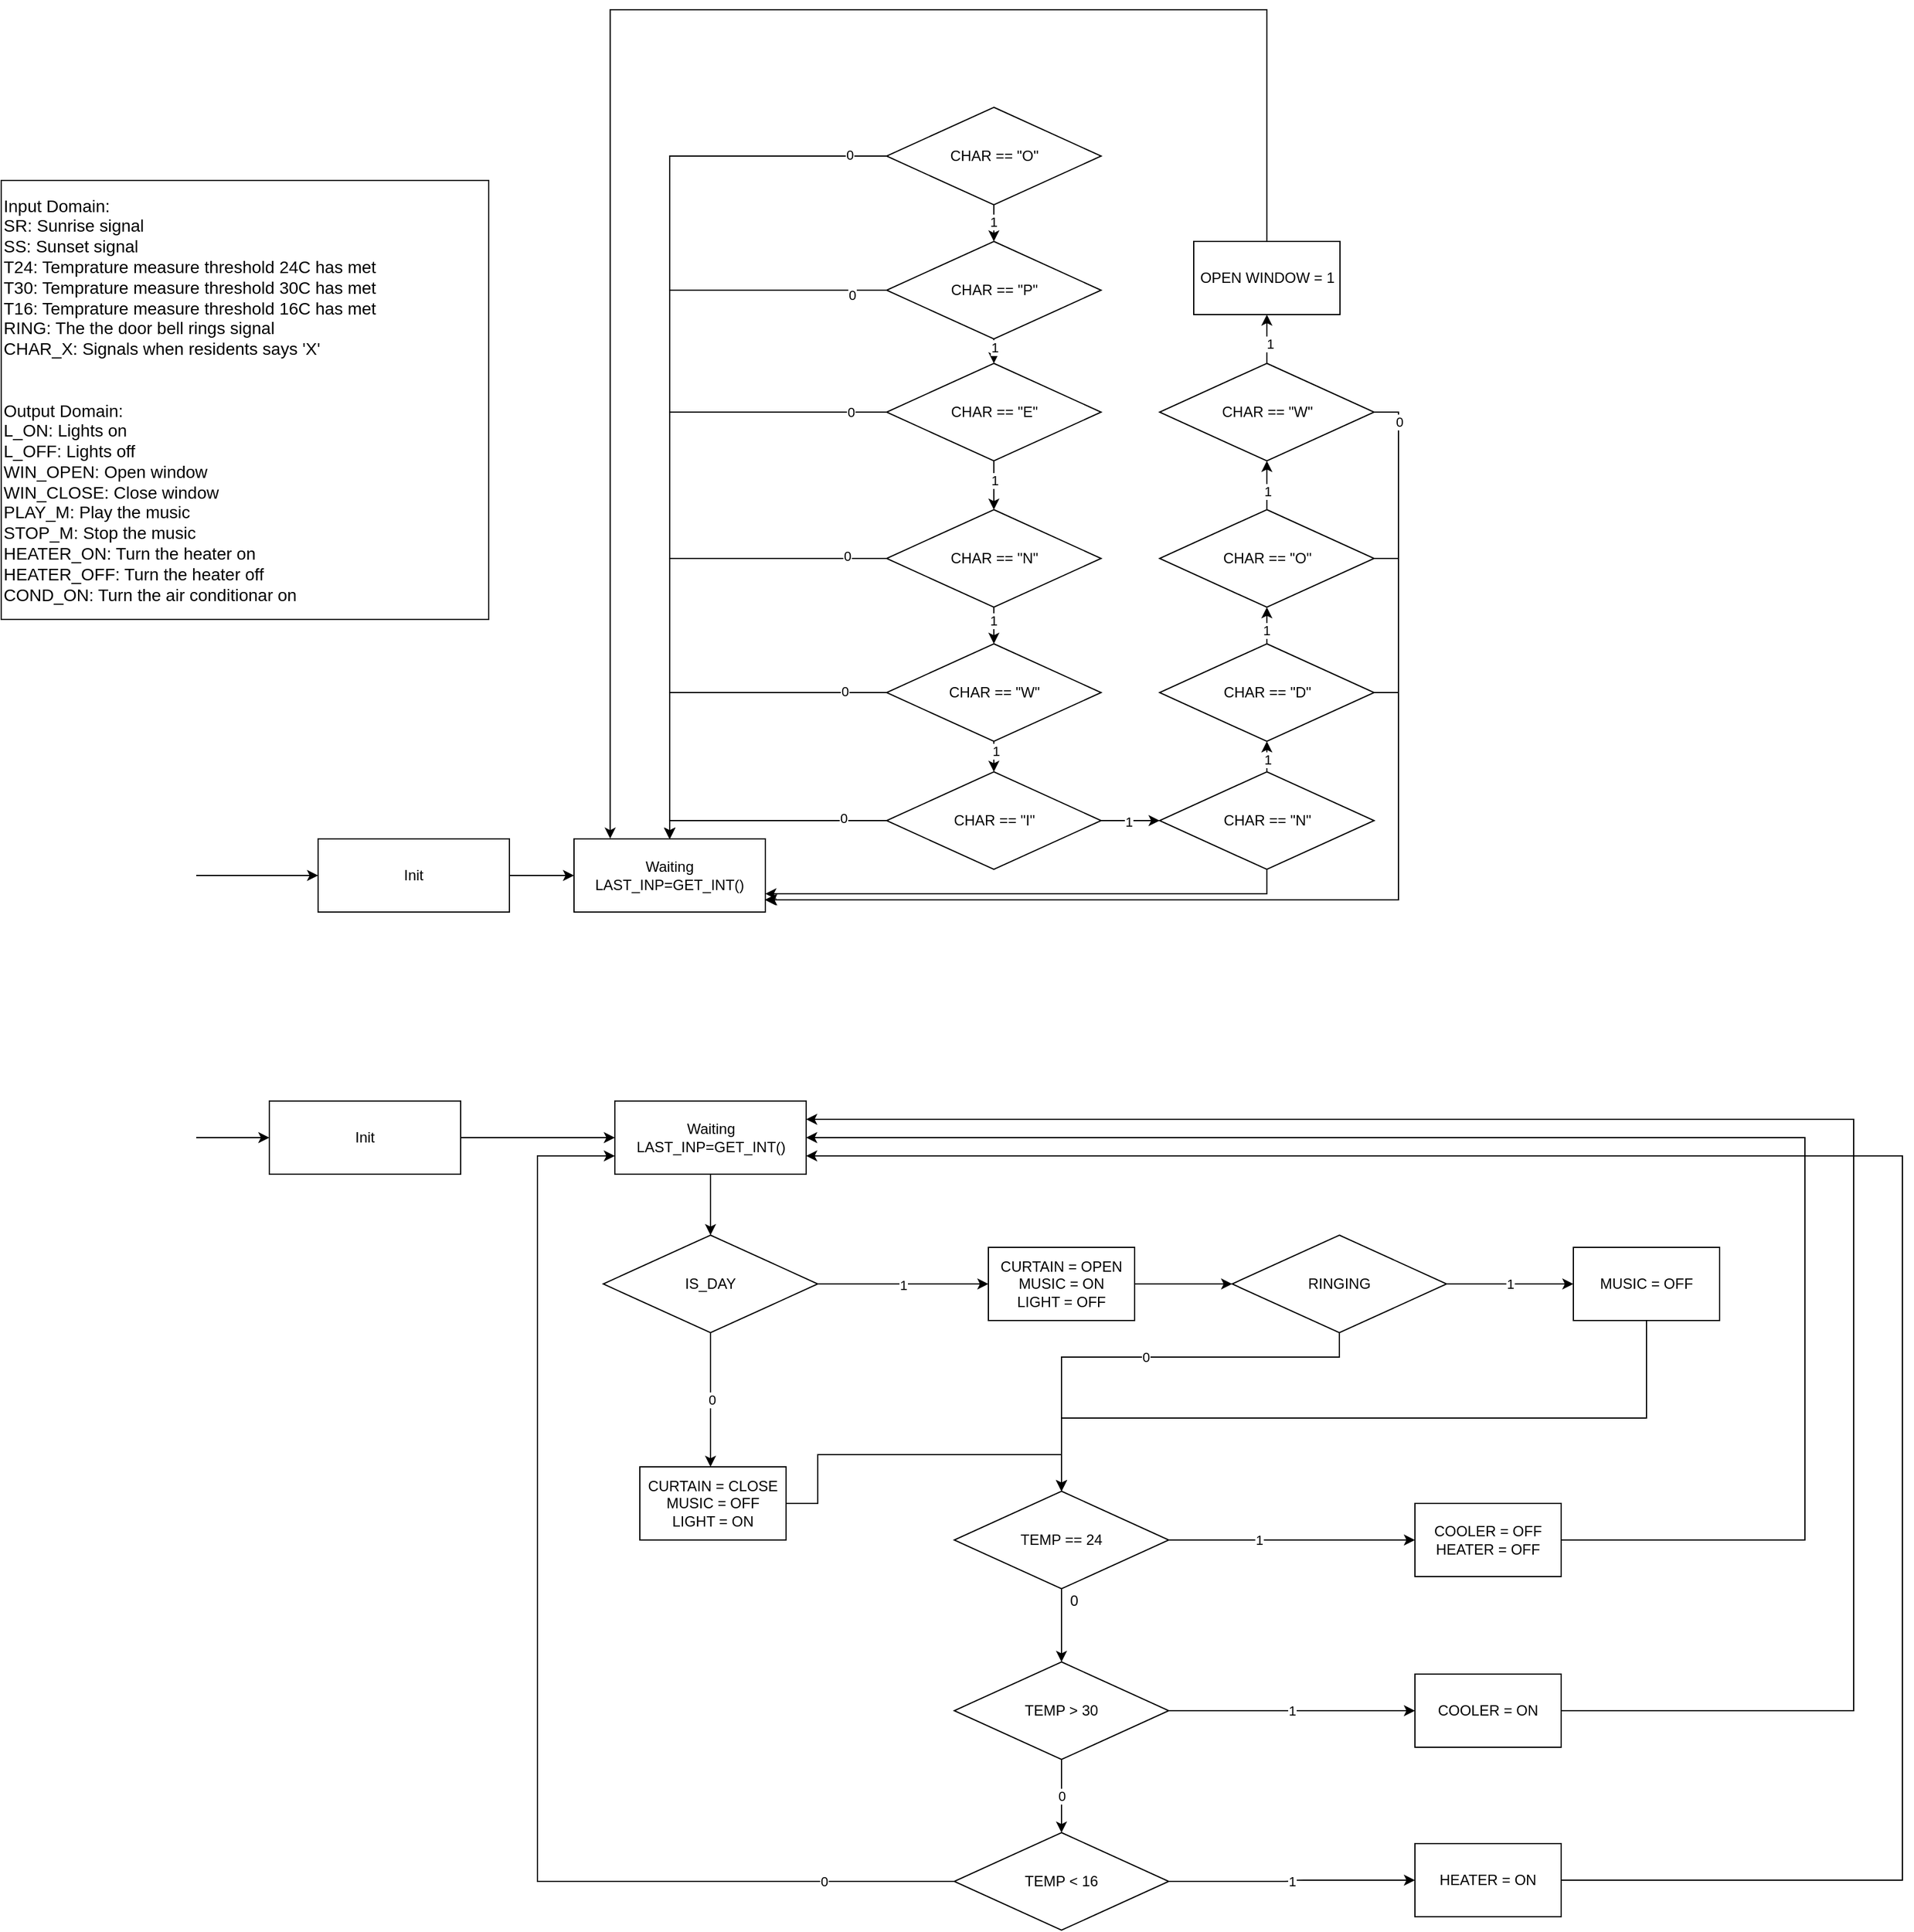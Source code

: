 <mxfile version="14.2.9" type="device" pages="2"><diagram id="ABRYJBeoBGScIlhZdkrn" name="SmartHouse-ASM"><mxGraphModel dx="2377" dy="880" grid="0" gridSize="10" guides="1" tooltips="1" connect="1" arrows="1" fold="1" page="0" pageScale="1" pageWidth="827" pageHeight="1169" math="0" shadow="0"><root><mxCell id="J7CO4g5o0QNClHIUS4iJ-0"/><mxCell id="J7CO4g5o0QNClHIUS4iJ-1" parent="J7CO4g5o0QNClHIUS4iJ-0"/><mxCell id="E_jvBc40PBwD1C-AeeyS-0" value="&lt;font style=&quot;font-size: 14px&quot;&gt;Input Domain:&lt;br&gt;SR: Sunrise signal&lt;br&gt;SS: Sunset signal&lt;br&gt;T24: Temprature measure threshold 24C has met&lt;br&gt;T30: Temprature measure threshold 30C has met&lt;br&gt;T16: Temprature measure threshold 16C has met&lt;br&gt;RING: The the door bell rings signal&lt;br&gt;CHAR_X: Signals when residents says 'X'&lt;br&gt;&lt;br&gt;&lt;br&gt;Output Domain:&lt;br&gt;L_ON: Lights on&lt;br&gt;L_OFF: Lights off&lt;br&gt;WIN_OPEN: Open window&lt;br&gt;WIN_CLOSE: Close window&lt;br&gt;PLAY_M: Play the music&lt;br&gt;STOP_M: Stop the music&lt;br&gt;HEATER_ON: Turn the heater on&lt;br&gt;HEATER_OFF: Turn the heater off&lt;br&gt;COND_ON: Turn the air conditionar on&lt;/font&gt;" style="rounded=0;whiteSpace=wrap;html=1;strokeWidth=1;align=left;" vertex="1" parent="J7CO4g5o0QNClHIUS4iJ-1"><mxGeometry x="-360" y="740" width="400" height="360" as="geometry"/></mxCell><mxCell id="E_jvBc40PBwD1C-AeeyS-1" value="Waiting&lt;br&gt;LAST_INP=GET_INT()" style="rounded=0;whiteSpace=wrap;html=1;strokeWidth=1;" vertex="1" parent="J7CO4g5o0QNClHIUS4iJ-1"><mxGeometry x="110" y="1280" width="157" height="60" as="geometry"/></mxCell><mxCell id="E_jvBc40PBwD1C-AeeyS-2" style="edgeStyle=orthogonalEdgeStyle;rounded=0;orthogonalLoop=1;jettySize=auto;html=1;entryX=0.5;entryY=0;entryDx=0;entryDy=0;" edge="1" parent="J7CO4g5o0QNClHIUS4iJ-1" source="E_jvBc40PBwD1C-AeeyS-6" target="E_jvBc40PBwD1C-AeeyS-11"><mxGeometry relative="1" as="geometry"/></mxCell><mxCell id="E_jvBc40PBwD1C-AeeyS-3" value="1" style="edgeLabel;html=1;align=center;verticalAlign=middle;resizable=0;points=[];" vertex="1" connectable="0" parent="E_jvBc40PBwD1C-AeeyS-2"><mxGeometry x="0.336" y="-1" relative="1" as="geometry"><mxPoint as="offset"/></mxGeometry></mxCell><mxCell id="E_jvBc40PBwD1C-AeeyS-4" style="edgeStyle=orthogonalEdgeStyle;rounded=0;orthogonalLoop=1;jettySize=auto;html=1;" edge="1" parent="J7CO4g5o0QNClHIUS4iJ-1" source="E_jvBc40PBwD1C-AeeyS-6" target="E_jvBc40PBwD1C-AeeyS-1"><mxGeometry relative="1" as="geometry"/></mxCell><mxCell id="E_jvBc40PBwD1C-AeeyS-5" value="0" style="edgeLabel;html=1;align=center;verticalAlign=middle;resizable=0;points=[];" vertex="1" connectable="0" parent="E_jvBc40PBwD1C-AeeyS-4"><mxGeometry x="-0.917" y="-1" relative="1" as="geometry"><mxPoint as="offset"/></mxGeometry></mxCell><mxCell id="E_jvBc40PBwD1C-AeeyS-6" value="CHAR == &quot;O&quot;" style="rhombus;whiteSpace=wrap;html=1;strokeWidth=1;" vertex="1" parent="J7CO4g5o0QNClHIUS4iJ-1"><mxGeometry x="366.5" y="680" width="176" height="80" as="geometry"/></mxCell><mxCell id="E_jvBc40PBwD1C-AeeyS-7" style="edgeStyle=orthogonalEdgeStyle;rounded=0;orthogonalLoop=1;jettySize=auto;html=1;exitX=0.5;exitY=1;exitDx=0;exitDy=0;entryX=0.5;entryY=0;entryDx=0;entryDy=0;" edge="1" parent="J7CO4g5o0QNClHIUS4iJ-1" source="E_jvBc40PBwD1C-AeeyS-11" target="E_jvBc40PBwD1C-AeeyS-16"><mxGeometry relative="1" as="geometry"/></mxCell><mxCell id="E_jvBc40PBwD1C-AeeyS-8" value="1" style="edgeLabel;html=1;align=center;verticalAlign=middle;resizable=0;points=[];" vertex="1" connectable="0" parent="E_jvBc40PBwD1C-AeeyS-7"><mxGeometry x="-0.369" relative="1" as="geometry"><mxPoint as="offset"/></mxGeometry></mxCell><mxCell id="E_jvBc40PBwD1C-AeeyS-9" style="edgeStyle=orthogonalEdgeStyle;rounded=0;orthogonalLoop=1;jettySize=auto;html=1;entryX=0.5;entryY=0;entryDx=0;entryDy=0;" edge="1" parent="J7CO4g5o0QNClHIUS4iJ-1" source="E_jvBc40PBwD1C-AeeyS-11" target="E_jvBc40PBwD1C-AeeyS-1"><mxGeometry relative="1" as="geometry"/></mxCell><mxCell id="E_jvBc40PBwD1C-AeeyS-10" value="0" style="edgeLabel;html=1;align=center;verticalAlign=middle;resizable=0;points=[];" vertex="1" connectable="0" parent="E_jvBc40PBwD1C-AeeyS-9"><mxGeometry x="-0.907" y="4" relative="1" as="geometry"><mxPoint as="offset"/></mxGeometry></mxCell><mxCell id="E_jvBc40PBwD1C-AeeyS-11" value="CHAR == &quot;P&quot;" style="rhombus;whiteSpace=wrap;html=1;strokeWidth=1;" vertex="1" parent="J7CO4g5o0QNClHIUS4iJ-1"><mxGeometry x="366.5" y="790" width="176" height="80" as="geometry"/></mxCell><mxCell id="E_jvBc40PBwD1C-AeeyS-12" style="edgeStyle=orthogonalEdgeStyle;rounded=0;orthogonalLoop=1;jettySize=auto;html=1;exitX=0.5;exitY=1;exitDx=0;exitDy=0;entryX=0.5;entryY=0;entryDx=0;entryDy=0;" edge="1" parent="J7CO4g5o0QNClHIUS4iJ-1" source="E_jvBc40PBwD1C-AeeyS-16" target="E_jvBc40PBwD1C-AeeyS-21"><mxGeometry relative="1" as="geometry"/></mxCell><mxCell id="E_jvBc40PBwD1C-AeeyS-13" value="1" style="edgeLabel;html=1;align=center;verticalAlign=middle;resizable=0;points=[];" vertex="1" connectable="0" parent="E_jvBc40PBwD1C-AeeyS-12"><mxGeometry x="-0.196" relative="1" as="geometry"><mxPoint as="offset"/></mxGeometry></mxCell><mxCell id="E_jvBc40PBwD1C-AeeyS-14" style="edgeStyle=orthogonalEdgeStyle;rounded=0;orthogonalLoop=1;jettySize=auto;html=1;entryX=0.5;entryY=0;entryDx=0;entryDy=0;" edge="1" parent="J7CO4g5o0QNClHIUS4iJ-1" source="E_jvBc40PBwD1C-AeeyS-16" target="E_jvBc40PBwD1C-AeeyS-1"><mxGeometry relative="1" as="geometry"/></mxCell><mxCell id="E_jvBc40PBwD1C-AeeyS-15" value="0" style="edgeLabel;html=1;align=center;verticalAlign=middle;resizable=0;points=[];" vertex="1" connectable="0" parent="E_jvBc40PBwD1C-AeeyS-14"><mxGeometry x="-0.889" relative="1" as="geometry"><mxPoint as="offset"/></mxGeometry></mxCell><mxCell id="E_jvBc40PBwD1C-AeeyS-16" value="CHAR == &quot;E&quot;" style="rhombus;whiteSpace=wrap;html=1;strokeWidth=1;" vertex="1" parent="J7CO4g5o0QNClHIUS4iJ-1"><mxGeometry x="366.5" y="890" width="176" height="80" as="geometry"/></mxCell><mxCell id="E_jvBc40PBwD1C-AeeyS-17" style="edgeStyle=orthogonalEdgeStyle;rounded=0;orthogonalLoop=1;jettySize=auto;html=1;exitX=0.5;exitY=1;exitDx=0;exitDy=0;entryX=0.5;entryY=0;entryDx=0;entryDy=0;" edge="1" parent="J7CO4g5o0QNClHIUS4iJ-1" source="E_jvBc40PBwD1C-AeeyS-21" target="E_jvBc40PBwD1C-AeeyS-26"><mxGeometry relative="1" as="geometry"/></mxCell><mxCell id="E_jvBc40PBwD1C-AeeyS-18" value="1" style="edgeLabel;html=1;align=center;verticalAlign=middle;resizable=0;points=[];" vertex="1" connectable="0" parent="E_jvBc40PBwD1C-AeeyS-17"><mxGeometry x="-0.261" y="-1" relative="1" as="geometry"><mxPoint as="offset"/></mxGeometry></mxCell><mxCell id="E_jvBc40PBwD1C-AeeyS-19" style="edgeStyle=orthogonalEdgeStyle;rounded=0;orthogonalLoop=1;jettySize=auto;html=1;entryX=0.5;entryY=0;entryDx=0;entryDy=0;" edge="1" parent="J7CO4g5o0QNClHIUS4iJ-1" source="E_jvBc40PBwD1C-AeeyS-21" target="E_jvBc40PBwD1C-AeeyS-1"><mxGeometry relative="1" as="geometry"/></mxCell><mxCell id="E_jvBc40PBwD1C-AeeyS-20" value="0" style="edgeLabel;html=1;align=center;verticalAlign=middle;resizable=0;points=[];" vertex="1" connectable="0" parent="E_jvBc40PBwD1C-AeeyS-19"><mxGeometry x="-0.839" y="-2" relative="1" as="geometry"><mxPoint as="offset"/></mxGeometry></mxCell><mxCell id="E_jvBc40PBwD1C-AeeyS-21" value="CHAR == &quot;N&quot;" style="rhombus;whiteSpace=wrap;html=1;strokeWidth=1;" vertex="1" parent="J7CO4g5o0QNClHIUS4iJ-1"><mxGeometry x="366.5" y="1010" width="176" height="80" as="geometry"/></mxCell><mxCell id="E_jvBc40PBwD1C-AeeyS-22" style="edgeStyle=orthogonalEdgeStyle;rounded=0;orthogonalLoop=1;jettySize=auto;html=1;exitX=0.5;exitY=1;exitDx=0;exitDy=0;entryX=0.5;entryY=0;entryDx=0;entryDy=0;" edge="1" parent="J7CO4g5o0QNClHIUS4iJ-1" source="E_jvBc40PBwD1C-AeeyS-26" target="E_jvBc40PBwD1C-AeeyS-48"><mxGeometry relative="1" as="geometry"/></mxCell><mxCell id="E_jvBc40PBwD1C-AeeyS-23" value="1" style="edgeLabel;html=1;align=center;verticalAlign=middle;resizable=0;points=[];" vertex="1" connectable="0" parent="E_jvBc40PBwD1C-AeeyS-22"><mxGeometry x="-0.385" y="1" relative="1" as="geometry"><mxPoint as="offset"/></mxGeometry></mxCell><mxCell id="E_jvBc40PBwD1C-AeeyS-24" style="edgeStyle=orthogonalEdgeStyle;rounded=0;orthogonalLoop=1;jettySize=auto;html=1;entryX=0.5;entryY=0;entryDx=0;entryDy=0;" edge="1" parent="J7CO4g5o0QNClHIUS4iJ-1" source="E_jvBc40PBwD1C-AeeyS-26" target="E_jvBc40PBwD1C-AeeyS-1"><mxGeometry relative="1" as="geometry"/></mxCell><mxCell id="E_jvBc40PBwD1C-AeeyS-25" value="0" style="edgeLabel;html=1;align=center;verticalAlign=middle;resizable=0;points=[];" vertex="1" connectable="0" parent="E_jvBc40PBwD1C-AeeyS-24"><mxGeometry x="-0.764" y="-1" relative="1" as="geometry"><mxPoint as="offset"/></mxGeometry></mxCell><mxCell id="E_jvBc40PBwD1C-AeeyS-26" value="CHAR == &quot;W&quot;" style="rhombus;whiteSpace=wrap;html=1;strokeWidth=1;" vertex="1" parent="J7CO4g5o0QNClHIUS4iJ-1"><mxGeometry x="366.5" y="1120" width="176" height="80" as="geometry"/></mxCell><mxCell id="E_jvBc40PBwD1C-AeeyS-27" style="edgeStyle=orthogonalEdgeStyle;rounded=0;orthogonalLoop=1;jettySize=auto;html=1;exitX=0.5;exitY=0;exitDx=0;exitDy=0;entryX=0.5;entryY=1;entryDx=0;entryDy=0;" edge="1" parent="J7CO4g5o0QNClHIUS4iJ-1" source="E_jvBc40PBwD1C-AeeyS-30" target="E_jvBc40PBwD1C-AeeyS-34"><mxGeometry relative="1" as="geometry"/></mxCell><mxCell id="E_jvBc40PBwD1C-AeeyS-28" value="1" style="edgeLabel;html=1;align=center;verticalAlign=middle;resizable=0;points=[];" vertex="1" connectable="0" parent="E_jvBc40PBwD1C-AeeyS-27"><mxGeometry x="-0.173" relative="1" as="geometry"><mxPoint as="offset"/></mxGeometry></mxCell><mxCell id="E_jvBc40PBwD1C-AeeyS-29" style="edgeStyle=orthogonalEdgeStyle;rounded=0;orthogonalLoop=1;jettySize=auto;html=1;entryX=1;entryY=0.75;entryDx=0;entryDy=0;" edge="1" parent="J7CO4g5o0QNClHIUS4iJ-1" source="E_jvBc40PBwD1C-AeeyS-30" target="E_jvBc40PBwD1C-AeeyS-1"><mxGeometry relative="1" as="geometry"><Array as="points"><mxPoint x="678.5" y="1325"/></Array></mxGeometry></mxCell><mxCell id="E_jvBc40PBwD1C-AeeyS-30" value="CHAR == &quot;N&quot;" style="rhombus;whiteSpace=wrap;html=1;strokeWidth=1;" vertex="1" parent="J7CO4g5o0QNClHIUS4iJ-1"><mxGeometry x="590.5" y="1225" width="176" height="80" as="geometry"/></mxCell><mxCell id="E_jvBc40PBwD1C-AeeyS-31" style="edgeStyle=orthogonalEdgeStyle;rounded=0;orthogonalLoop=1;jettySize=auto;html=1;entryX=0.5;entryY=1;entryDx=0;entryDy=0;" edge="1" parent="J7CO4g5o0QNClHIUS4iJ-1" source="E_jvBc40PBwD1C-AeeyS-34" target="E_jvBc40PBwD1C-AeeyS-38"><mxGeometry relative="1" as="geometry"/></mxCell><mxCell id="E_jvBc40PBwD1C-AeeyS-32" value="1" style="edgeLabel;html=1;align=center;verticalAlign=middle;resizable=0;points=[];" vertex="1" connectable="0" parent="E_jvBc40PBwD1C-AeeyS-31"><mxGeometry x="0.259" y="1" relative="1" as="geometry"><mxPoint as="offset"/></mxGeometry></mxCell><mxCell id="E_jvBc40PBwD1C-AeeyS-33" style="edgeStyle=orthogonalEdgeStyle;rounded=0;orthogonalLoop=1;jettySize=auto;html=1;exitX=1;exitY=0.5;exitDx=0;exitDy=0;" edge="1" parent="J7CO4g5o0QNClHIUS4iJ-1" source="E_jvBc40PBwD1C-AeeyS-34"><mxGeometry relative="1" as="geometry"><mxPoint x="267.5" y="1330" as="targetPoint"/><Array as="points"><mxPoint x="786.5" y="1160"/><mxPoint x="786.5" y="1330"/></Array></mxGeometry></mxCell><mxCell id="E_jvBc40PBwD1C-AeeyS-34" value="CHAR == &quot;D&quot;" style="rhombus;whiteSpace=wrap;html=1;strokeWidth=1;" vertex="1" parent="J7CO4g5o0QNClHIUS4iJ-1"><mxGeometry x="590.5" y="1120" width="176" height="80" as="geometry"/></mxCell><mxCell id="E_jvBc40PBwD1C-AeeyS-35" style="edgeStyle=orthogonalEdgeStyle;rounded=0;orthogonalLoop=1;jettySize=auto;html=1;exitX=0.5;exitY=0;exitDx=0;exitDy=0;entryX=0.5;entryY=1;entryDx=0;entryDy=0;" edge="1" parent="J7CO4g5o0QNClHIUS4iJ-1" source="E_jvBc40PBwD1C-AeeyS-38" target="E_jvBc40PBwD1C-AeeyS-43"><mxGeometry relative="1" as="geometry"/></mxCell><mxCell id="E_jvBc40PBwD1C-AeeyS-36" value="1" style="edgeLabel;html=1;align=center;verticalAlign=middle;resizable=0;points=[];" vertex="1" connectable="0" parent="E_jvBc40PBwD1C-AeeyS-35"><mxGeometry x="-0.256" relative="1" as="geometry"><mxPoint as="offset"/></mxGeometry></mxCell><mxCell id="E_jvBc40PBwD1C-AeeyS-37" style="edgeStyle=orthogonalEdgeStyle;rounded=0;orthogonalLoop=1;jettySize=auto;html=1;" edge="1" parent="J7CO4g5o0QNClHIUS4iJ-1" source="E_jvBc40PBwD1C-AeeyS-38"><mxGeometry relative="1" as="geometry"><mxPoint x="267.5" y="1330" as="targetPoint"/><Array as="points"><mxPoint x="786.5" y="1050"/><mxPoint x="786.5" y="1330"/></Array></mxGeometry></mxCell><mxCell id="E_jvBc40PBwD1C-AeeyS-38" value="CHAR == &quot;O&quot;" style="rhombus;whiteSpace=wrap;html=1;strokeWidth=1;" vertex="1" parent="J7CO4g5o0QNClHIUS4iJ-1"><mxGeometry x="590.5" y="1010" width="176" height="80" as="geometry"/></mxCell><mxCell id="E_jvBc40PBwD1C-AeeyS-39" style="edgeStyle=orthogonalEdgeStyle;rounded=0;orthogonalLoop=1;jettySize=auto;html=1;" edge="1" parent="J7CO4g5o0QNClHIUS4iJ-1" source="E_jvBc40PBwD1C-AeeyS-43"><mxGeometry relative="1" as="geometry"><mxPoint x="266.5" y="1330" as="targetPoint"/><Array as="points"><mxPoint x="786.5" y="930"/><mxPoint x="786.5" y="1330"/><mxPoint x="266.5" y="1330"/></Array></mxGeometry></mxCell><mxCell id="E_jvBc40PBwD1C-AeeyS-40" value="0" style="edgeLabel;html=1;align=center;verticalAlign=middle;resizable=0;points=[];" vertex="1" connectable="0" parent="E_jvBc40PBwD1C-AeeyS-39"><mxGeometry x="-0.941" relative="1" as="geometry"><mxPoint as="offset"/></mxGeometry></mxCell><mxCell id="E_jvBc40PBwD1C-AeeyS-41" style="edgeStyle=orthogonalEdgeStyle;rounded=0;orthogonalLoop=1;jettySize=auto;html=1;entryX=0.5;entryY=1;entryDx=0;entryDy=0;" edge="1" parent="J7CO4g5o0QNClHIUS4iJ-1" source="E_jvBc40PBwD1C-AeeyS-43" target="E_jvBc40PBwD1C-AeeyS-50"><mxGeometry relative="1" as="geometry"/></mxCell><mxCell id="E_jvBc40PBwD1C-AeeyS-42" value="1" style="edgeLabel;html=1;align=center;verticalAlign=middle;resizable=0;points=[];" vertex="1" connectable="0" parent="E_jvBc40PBwD1C-AeeyS-41"><mxGeometry x="-0.197" y="-2" relative="1" as="geometry"><mxPoint as="offset"/></mxGeometry></mxCell><mxCell id="E_jvBc40PBwD1C-AeeyS-43" value="CHAR == &quot;W&quot;" style="rhombus;whiteSpace=wrap;html=1;strokeWidth=1;" vertex="1" parent="J7CO4g5o0QNClHIUS4iJ-1"><mxGeometry x="590.5" y="890" width="176" height="80" as="geometry"/></mxCell><mxCell id="E_jvBc40PBwD1C-AeeyS-44" style="edgeStyle=orthogonalEdgeStyle;rounded=0;orthogonalLoop=1;jettySize=auto;html=1;exitX=1;exitY=0.5;exitDx=0;exitDy=0;entryX=0;entryY=0.5;entryDx=0;entryDy=0;" edge="1" parent="J7CO4g5o0QNClHIUS4iJ-1" source="E_jvBc40PBwD1C-AeeyS-48" target="E_jvBc40PBwD1C-AeeyS-30"><mxGeometry relative="1" as="geometry"/></mxCell><mxCell id="E_jvBc40PBwD1C-AeeyS-45" value="1" style="edgeLabel;html=1;align=center;verticalAlign=middle;resizable=0;points=[];" vertex="1" connectable="0" parent="E_jvBc40PBwD1C-AeeyS-44"><mxGeometry x="-0.076" y="-1" relative="1" as="geometry"><mxPoint as="offset"/></mxGeometry></mxCell><mxCell id="E_jvBc40PBwD1C-AeeyS-46" style="edgeStyle=orthogonalEdgeStyle;rounded=0;orthogonalLoop=1;jettySize=auto;html=1;entryX=0.5;entryY=0;entryDx=0;entryDy=0;" edge="1" parent="J7CO4g5o0QNClHIUS4iJ-1" source="E_jvBc40PBwD1C-AeeyS-48" target="E_jvBc40PBwD1C-AeeyS-1"><mxGeometry relative="1" as="geometry"><Array as="points"><mxPoint x="188.5" y="1265"/></Array></mxGeometry></mxCell><mxCell id="E_jvBc40PBwD1C-AeeyS-47" value="0" style="edgeLabel;html=1;align=center;verticalAlign=middle;resizable=0;points=[];" vertex="1" connectable="0" parent="E_jvBc40PBwD1C-AeeyS-46"><mxGeometry x="-0.631" y="-2" relative="1" as="geometry"><mxPoint as="offset"/></mxGeometry></mxCell><mxCell id="E_jvBc40PBwD1C-AeeyS-48" value="CHAR == &quot;I&quot;" style="rhombus;whiteSpace=wrap;html=1;strokeWidth=1;" vertex="1" parent="J7CO4g5o0QNClHIUS4iJ-1"><mxGeometry x="366.5" y="1225" width="176" height="80" as="geometry"/></mxCell><mxCell id="E_jvBc40PBwD1C-AeeyS-49" style="edgeStyle=orthogonalEdgeStyle;rounded=0;orthogonalLoop=1;jettySize=auto;html=1;entryX=0.189;entryY=-0.004;entryDx=0;entryDy=0;entryPerimeter=0;exitX=0.5;exitY=0;exitDx=0;exitDy=0;" edge="1" parent="J7CO4g5o0QNClHIUS4iJ-1" source="E_jvBc40PBwD1C-AeeyS-50" target="E_jvBc40PBwD1C-AeeyS-1"><mxGeometry relative="1" as="geometry"><Array as="points"><mxPoint x="678.5" y="600"/><mxPoint x="139.5" y="600"/></Array></mxGeometry></mxCell><mxCell id="E_jvBc40PBwD1C-AeeyS-50" value="OPEN WINDOW = 1" style="rounded=0;whiteSpace=wrap;html=1;" vertex="1" parent="J7CO4g5o0QNClHIUS4iJ-1"><mxGeometry x="618.5" y="790" width="120" height="60" as="geometry"/></mxCell><mxCell id="E_jvBc40PBwD1C-AeeyS-51" style="edgeStyle=orthogonalEdgeStyle;rounded=0;orthogonalLoop=1;jettySize=auto;html=1;entryX=0;entryY=0.5;entryDx=0;entryDy=0;" edge="1" parent="J7CO4g5o0QNClHIUS4iJ-1" source="E_jvBc40PBwD1C-AeeyS-52" target="E_jvBc40PBwD1C-AeeyS-1"><mxGeometry relative="1" as="geometry"/></mxCell><mxCell id="E_jvBc40PBwD1C-AeeyS-52" value="Init" style="rounded=0;whiteSpace=wrap;html=1;strokeWidth=1;" vertex="1" parent="J7CO4g5o0QNClHIUS4iJ-1"><mxGeometry x="-100" y="1280" width="157" height="60" as="geometry"/></mxCell><mxCell id="E_jvBc40PBwD1C-AeeyS-53" value="" style="endArrow=classic;html=1;entryX=0;entryY=0.5;entryDx=0;entryDy=0;" edge="1" parent="J7CO4g5o0QNClHIUS4iJ-1" target="E_jvBc40PBwD1C-AeeyS-52"><mxGeometry width="50" height="50" relative="1" as="geometry"><mxPoint x="-200" y="1310" as="sourcePoint"/><mxPoint x="-40" y="560" as="targetPoint"/></mxGeometry></mxCell><mxCell id="E_jvBc40PBwD1C-AeeyS-54" style="edgeStyle=orthogonalEdgeStyle;orthogonalLoop=1;jettySize=auto;html=1;exitX=0.5;exitY=1;exitDx=0;exitDy=0;entryX=0.5;entryY=0;entryDx=0;entryDy=0;" edge="1" parent="J7CO4g5o0QNClHIUS4iJ-1" source="E_jvBc40PBwD1C-AeeyS-55" target="E_jvBc40PBwD1C-AeeyS-58"><mxGeometry relative="1" as="geometry"/></mxCell><mxCell id="E_jvBc40PBwD1C-AeeyS-55" value="Waiting&lt;br&gt;LAST_INP=GET_INT()" style="rounded=0;whiteSpace=wrap;html=1;strokeWidth=1;" vertex="1" parent="J7CO4g5o0QNClHIUS4iJ-1"><mxGeometry x="143.5" y="1495" width="157" height="60" as="geometry"/></mxCell><mxCell id="E_jvBc40PBwD1C-AeeyS-56" value="1" style="edgeStyle=orthogonalEdgeStyle;orthogonalLoop=1;jettySize=auto;html=1;exitX=1;exitY=0.5;exitDx=0;exitDy=0;" edge="1" parent="J7CO4g5o0QNClHIUS4iJ-1" source="E_jvBc40PBwD1C-AeeyS-58"><mxGeometry relative="1" as="geometry"><mxPoint x="450" y="1645" as="targetPoint"/></mxGeometry></mxCell><mxCell id="E_jvBc40PBwD1C-AeeyS-57" value="0" style="edgeStyle=orthogonalEdgeStyle;orthogonalLoop=1;jettySize=auto;html=1;exitX=0.5;exitY=1;exitDx=0;exitDy=0;" edge="1" parent="J7CO4g5o0QNClHIUS4iJ-1" source="E_jvBc40PBwD1C-AeeyS-58"><mxGeometry relative="1" as="geometry"><mxPoint x="222" y="1795" as="targetPoint"/></mxGeometry></mxCell><mxCell id="E_jvBc40PBwD1C-AeeyS-58" value="IS_DAY" style="rhombus;whiteSpace=wrap;html=1;strokeWidth=1;" vertex="1" parent="J7CO4g5o0QNClHIUS4iJ-1"><mxGeometry x="134" y="1605" width="176" height="80" as="geometry"/></mxCell><mxCell id="E_jvBc40PBwD1C-AeeyS-59" style="edgeStyle=orthogonalEdgeStyle;orthogonalLoop=1;jettySize=auto;html=1;exitX=1;exitY=0.5;exitDx=0;exitDy=0;entryX=0;entryY=0.5;entryDx=0;entryDy=0;" edge="1" parent="J7CO4g5o0QNClHIUS4iJ-1" source="E_jvBc40PBwD1C-AeeyS-60" target="E_jvBc40PBwD1C-AeeyS-76"><mxGeometry relative="1" as="geometry"><mxPoint x="690" y="1645" as="targetPoint"/></mxGeometry></mxCell><mxCell id="E_jvBc40PBwD1C-AeeyS-60" value="CURTAIN = OPEN&lt;br&gt;MUSIC = ON&lt;br&gt;LIGHT = OFF" style="rounded=0;whiteSpace=wrap;html=1;strokeWidth=1;" vertex="1" parent="J7CO4g5o0QNClHIUS4iJ-1"><mxGeometry x="450" y="1615" width="120" height="60" as="geometry"/></mxCell><mxCell id="E_jvBc40PBwD1C-AeeyS-61" style="edgeStyle=orthogonalEdgeStyle;orthogonalLoop=1;jettySize=auto;html=1;exitX=1;exitY=0.5;exitDx=0;exitDy=0;entryX=0.5;entryY=0;entryDx=0;entryDy=0;rounded=0;" edge="1" parent="J7CO4g5o0QNClHIUS4iJ-1" source="E_jvBc40PBwD1C-AeeyS-62" target="E_jvBc40PBwD1C-AeeyS-82"><mxGeometry relative="1" as="geometry"><mxPoint x="510" y="1785" as="targetPoint"/><Array as="points"><mxPoint x="310" y="1825"/><mxPoint x="310" y="1785"/><mxPoint x="510" y="1785"/></Array></mxGeometry></mxCell><mxCell id="E_jvBc40PBwD1C-AeeyS-62" value="CURTAIN&amp;nbsp;= CLOSE&lt;br&gt;MUSIC = OFF&lt;br&gt;LIGHT = ON" style="rounded=0;whiteSpace=wrap;html=1;strokeWidth=1;" vertex="1" parent="J7CO4g5o0QNClHIUS4iJ-1"><mxGeometry x="164" y="1795" width="120" height="60" as="geometry"/></mxCell><mxCell id="E_jvBc40PBwD1C-AeeyS-63" value="1" style="edgeStyle=orthogonalEdgeStyle;orthogonalLoop=1;jettySize=auto;html=1;exitX=1;exitY=0.5;exitDx=0;exitDy=0;" edge="1" parent="J7CO4g5o0QNClHIUS4iJ-1" source="E_jvBc40PBwD1C-AeeyS-65" target="E_jvBc40PBwD1C-AeeyS-71"><mxGeometry relative="1" as="geometry"><mxPoint x="760" y="1825" as="targetPoint"/></mxGeometry></mxCell><mxCell id="E_jvBc40PBwD1C-AeeyS-64" value="0" style="edgeStyle=orthogonalEdgeStyle;orthogonalLoop=1;jettySize=auto;html=1;exitX=0.5;exitY=1;exitDx=0;exitDy=0;entryX=0.5;entryY=0;entryDx=0;entryDy=0;" edge="1" parent="J7CO4g5o0QNClHIUS4iJ-1" source="E_jvBc40PBwD1C-AeeyS-65" target="E_jvBc40PBwD1C-AeeyS-69"><mxGeometry relative="1" as="geometry"><mxPoint x="510" y="1925" as="targetPoint"/></mxGeometry></mxCell><mxCell id="E_jvBc40PBwD1C-AeeyS-65" value="TEMP &amp;gt; 30" style="rhombus;whiteSpace=wrap;html=1;strokeWidth=1;" vertex="1" parent="J7CO4g5o0QNClHIUS4iJ-1"><mxGeometry x="422" y="1955" width="176" height="80" as="geometry"/></mxCell><mxCell id="E_jvBc40PBwD1C-AeeyS-66" value="1" style="edgeStyle=orthogonalEdgeStyle;orthogonalLoop=1;jettySize=auto;html=1;exitX=1;exitY=0.5;exitDx=0;exitDy=0;entryX=0;entryY=0.5;entryDx=0;entryDy=0;" edge="1" parent="J7CO4g5o0QNClHIUS4iJ-1" source="E_jvBc40PBwD1C-AeeyS-69" target="E_jvBc40PBwD1C-AeeyS-73"><mxGeometry relative="1" as="geometry"><mxPoint x="760" y="1965" as="targetPoint"/></mxGeometry></mxCell><mxCell id="E_jvBc40PBwD1C-AeeyS-67" style="edgeStyle=orthogonalEdgeStyle;rounded=0;orthogonalLoop=1;jettySize=auto;html=1;exitX=0;exitY=0.5;exitDx=0;exitDy=0;entryX=0;entryY=0.75;entryDx=0;entryDy=0;" edge="1" parent="J7CO4g5o0QNClHIUS4iJ-1" source="E_jvBc40PBwD1C-AeeyS-69" target="E_jvBc40PBwD1C-AeeyS-55"><mxGeometry relative="1" as="geometry"><Array as="points"><mxPoint x="80" y="2135"/><mxPoint x="80" y="1540"/></Array></mxGeometry></mxCell><mxCell id="E_jvBc40PBwD1C-AeeyS-68" value="0" style="edgeLabel;html=1;align=center;verticalAlign=middle;resizable=0;points=[];" vertex="1" connectable="0" parent="E_jvBc40PBwD1C-AeeyS-67"><mxGeometry x="-0.785" relative="1" as="geometry"><mxPoint as="offset"/></mxGeometry></mxCell><mxCell id="E_jvBc40PBwD1C-AeeyS-69" value="TEMP &amp;lt; 16" style="rhombus;whiteSpace=wrap;html=1;strokeWidth=1;" vertex="1" parent="J7CO4g5o0QNClHIUS4iJ-1"><mxGeometry x="422" y="2095" width="176" height="80" as="geometry"/></mxCell><mxCell id="E_jvBc40PBwD1C-AeeyS-70" style="edgeStyle=orthogonalEdgeStyle;rounded=0;orthogonalLoop=1;jettySize=auto;html=1;exitX=1;exitY=0.5;exitDx=0;exitDy=0;entryX=1;entryY=0.25;entryDx=0;entryDy=0;" edge="1" parent="J7CO4g5o0QNClHIUS4iJ-1" source="E_jvBc40PBwD1C-AeeyS-71" target="E_jvBc40PBwD1C-AeeyS-55"><mxGeometry relative="1" as="geometry"><Array as="points"><mxPoint x="1160" y="1995"/><mxPoint x="1160" y="1510"/></Array></mxGeometry></mxCell><mxCell id="E_jvBc40PBwD1C-AeeyS-71" value="COOLER = ON" style="rounded=0;whiteSpace=wrap;html=1;strokeWidth=1;" vertex="1" parent="J7CO4g5o0QNClHIUS4iJ-1"><mxGeometry x="800" y="1965" width="120" height="60" as="geometry"/></mxCell><mxCell id="E_jvBc40PBwD1C-AeeyS-72" style="edgeStyle=orthogonalEdgeStyle;rounded=0;orthogonalLoop=1;jettySize=auto;html=1;exitX=1;exitY=0.5;exitDx=0;exitDy=0;entryX=1;entryY=0.75;entryDx=0;entryDy=0;" edge="1" parent="J7CO4g5o0QNClHIUS4iJ-1" source="E_jvBc40PBwD1C-AeeyS-73" target="E_jvBc40PBwD1C-AeeyS-55"><mxGeometry relative="1" as="geometry"><Array as="points"><mxPoint x="1200" y="2134"/><mxPoint x="1200" y="1540"/></Array></mxGeometry></mxCell><mxCell id="E_jvBc40PBwD1C-AeeyS-73" value="HEATER = ON" style="rounded=0;whiteSpace=wrap;html=1;strokeWidth=1;" vertex="1" parent="J7CO4g5o0QNClHIUS4iJ-1"><mxGeometry x="800" y="2104" width="120" height="60" as="geometry"/></mxCell><mxCell id="E_jvBc40PBwD1C-AeeyS-74" value="1" style="edgeStyle=orthogonalEdgeStyle;orthogonalLoop=1;jettySize=auto;html=1;exitX=1;exitY=0.5;exitDx=0;exitDy=0;entryX=0;entryY=0.5;entryDx=0;entryDy=0;" edge="1" parent="J7CO4g5o0QNClHIUS4iJ-1" source="E_jvBc40PBwD1C-AeeyS-76" target="E_jvBc40PBwD1C-AeeyS-78"><mxGeometry relative="1" as="geometry"><Array as="points"/></mxGeometry></mxCell><mxCell id="E_jvBc40PBwD1C-AeeyS-75" value="0" style="edgeStyle=orthogonalEdgeStyle;orthogonalLoop=1;jettySize=auto;html=1;exitX=0.5;exitY=1;exitDx=0;exitDy=0;entryX=0.5;entryY=0;entryDx=0;entryDy=0;rounded=0;" edge="1" parent="J7CO4g5o0QNClHIUS4iJ-1" source="E_jvBc40PBwD1C-AeeyS-76" target="E_jvBc40PBwD1C-AeeyS-82"><mxGeometry relative="1" as="geometry"><Array as="points"><mxPoint x="738" y="1705"/><mxPoint x="510" y="1705"/></Array></mxGeometry></mxCell><mxCell id="E_jvBc40PBwD1C-AeeyS-76" value="RINGING" style="rhombus;whiteSpace=wrap;html=1;strokeWidth=1;" vertex="1" parent="J7CO4g5o0QNClHIUS4iJ-1"><mxGeometry x="650" y="1605" width="176" height="80" as="geometry"/></mxCell><mxCell id="E_jvBc40PBwD1C-AeeyS-77" style="edgeStyle=orthogonalEdgeStyle;rounded=0;orthogonalLoop=1;jettySize=auto;html=1;entryX=0.5;entryY=0;entryDx=0;entryDy=0;" edge="1" parent="J7CO4g5o0QNClHIUS4iJ-1" source="E_jvBc40PBwD1C-AeeyS-78" target="E_jvBc40PBwD1C-AeeyS-82"><mxGeometry relative="1" as="geometry"><Array as="points"><mxPoint x="990" y="1755"/><mxPoint x="510" y="1755"/></Array></mxGeometry></mxCell><mxCell id="E_jvBc40PBwD1C-AeeyS-78" value="MUSIC = OFF" style="rounded=0;whiteSpace=wrap;html=1;strokeWidth=1;" vertex="1" parent="J7CO4g5o0QNClHIUS4iJ-1"><mxGeometry x="930" y="1615" width="120" height="60" as="geometry"/></mxCell><mxCell id="E_jvBc40PBwD1C-AeeyS-79" style="edgeStyle=orthogonalEdgeStyle;rounded=0;orthogonalLoop=1;jettySize=auto;html=1;" edge="1" parent="J7CO4g5o0QNClHIUS4iJ-1" source="E_jvBc40PBwD1C-AeeyS-82" target="E_jvBc40PBwD1C-AeeyS-65"><mxGeometry relative="1" as="geometry"/></mxCell><mxCell id="E_jvBc40PBwD1C-AeeyS-80" style="edgeStyle=orthogonalEdgeStyle;rounded=0;orthogonalLoop=1;jettySize=auto;html=1;entryX=0;entryY=0.5;entryDx=0;entryDy=0;" edge="1" parent="J7CO4g5o0QNClHIUS4iJ-1" source="E_jvBc40PBwD1C-AeeyS-82" target="E_jvBc40PBwD1C-AeeyS-85"><mxGeometry relative="1" as="geometry"><mxPoint x="800" y="1855" as="targetPoint"/></mxGeometry></mxCell><mxCell id="E_jvBc40PBwD1C-AeeyS-81" value="1" style="edgeLabel;html=1;align=center;verticalAlign=middle;resizable=0;points=[];" vertex="1" connectable="0" parent="E_jvBc40PBwD1C-AeeyS-80"><mxGeometry x="-0.26" relative="1" as="geometry"><mxPoint x="-1" as="offset"/></mxGeometry></mxCell><mxCell id="E_jvBc40PBwD1C-AeeyS-82" value="TEMP == 24" style="rhombus;whiteSpace=wrap;html=1;strokeWidth=1;" vertex="1" parent="J7CO4g5o0QNClHIUS4iJ-1"><mxGeometry x="422" y="1815" width="176" height="80" as="geometry"/></mxCell><mxCell id="E_jvBc40PBwD1C-AeeyS-83" value="0" style="text;html=1;align=center;verticalAlign=middle;resizable=0;points=[];autosize=1;" vertex="1" parent="J7CO4g5o0QNClHIUS4iJ-1"><mxGeometry x="510" y="1895" width="20" height="20" as="geometry"/></mxCell><mxCell id="E_jvBc40PBwD1C-AeeyS-84" style="edgeStyle=orthogonalEdgeStyle;rounded=0;orthogonalLoop=1;jettySize=auto;html=1;exitX=1;exitY=0.5;exitDx=0;exitDy=0;entryX=1;entryY=0.5;entryDx=0;entryDy=0;" edge="1" parent="J7CO4g5o0QNClHIUS4iJ-1" source="E_jvBc40PBwD1C-AeeyS-85" target="E_jvBc40PBwD1C-AeeyS-55"><mxGeometry relative="1" as="geometry"><Array as="points"><mxPoint x="1120" y="1855"/><mxPoint x="1120" y="1525"/></Array></mxGeometry></mxCell><mxCell id="E_jvBc40PBwD1C-AeeyS-85" value="COOLER = OFF&lt;br&gt;HEATER = OFF" style="rounded=0;whiteSpace=wrap;html=1;strokeWidth=1;" vertex="1" parent="J7CO4g5o0QNClHIUS4iJ-1"><mxGeometry x="800" y="1825" width="120" height="60" as="geometry"/></mxCell><mxCell id="E_jvBc40PBwD1C-AeeyS-86" style="edgeStyle=orthogonalEdgeStyle;rounded=0;orthogonalLoop=1;jettySize=auto;html=1;entryX=0;entryY=0.5;entryDx=0;entryDy=0;" edge="1" parent="J7CO4g5o0QNClHIUS4iJ-1" source="E_jvBc40PBwD1C-AeeyS-87" target="E_jvBc40PBwD1C-AeeyS-55"><mxGeometry relative="1" as="geometry"/></mxCell><mxCell id="E_jvBc40PBwD1C-AeeyS-87" value="Init" style="rounded=0;whiteSpace=wrap;html=1;strokeWidth=1;" vertex="1" parent="J7CO4g5o0QNClHIUS4iJ-1"><mxGeometry x="-140" y="1495" width="157" height="60" as="geometry"/></mxCell><mxCell id="E_jvBc40PBwD1C-AeeyS-88" value="" style="endArrow=classic;html=1;entryX=0;entryY=0.5;entryDx=0;entryDy=0;" edge="1" parent="J7CO4g5o0QNClHIUS4iJ-1" target="E_jvBc40PBwD1C-AeeyS-87"><mxGeometry width="50" height="50" relative="1" as="geometry"><mxPoint x="-200" y="1525" as="sourcePoint"/><mxPoint x="-180" y="1515" as="targetPoint"/></mxGeometry></mxCell></root></mxGraphModel></diagram><diagram id="6fslp0YsU0aWuyGGRLB6" name="SmartHouse-FSM"><mxGraphModel dx="4189" dy="-1006" grid="0" gridSize="10" guides="1" tooltips="1" connect="1" arrows="1" fold="1" page="0" pageScale="1" pageWidth="850" pageHeight="1100" math="0" shadow="0"><root><mxCell id="LNHC3dHmVLk2bZqV7DHz-0"/><mxCell id="LNHC3dHmVLk2bZqV7DHz-1" parent="LNHC3dHmVLk2bZqV7DHz-0"/><mxCell id="XaalTbrTc82TVt4Vkcfh-0" value="idle" style="ellipse;whiteSpace=wrap;html=1;aspect=fixed;" vertex="1" parent="LNHC3dHmVLk2bZqV7DHz-1"><mxGeometry x="-410" y="3490" width="120" height="120" as="geometry"/></mxCell><mxCell id="XaalTbrTc82TVt4Vkcfh-1" style="edgeStyle=orthogonalEdgeStyle;rounded=0;orthogonalLoop=1;jettySize=auto;html=1;exitX=1;exitY=0.5;exitDx=0;exitDy=0;entryX=0;entryY=0.5;entryDx=0;entryDy=0;" edge="1" parent="LNHC3dHmVLk2bZqV7DHz-1" source="XaalTbrTc82TVt4Vkcfh-5" target="XaalTbrTc82TVt4Vkcfh-13"><mxGeometry relative="1" as="geometry"><mxPoint x="310.0" y="3390" as="targetPoint"/></mxGeometry></mxCell><mxCell id="XaalTbrTc82TVt4Vkcfh-2" value="RINGING=1" style="edgeLabel;html=1;align=center;verticalAlign=middle;resizable=0;points=[];" vertex="1" connectable="0" parent="XaalTbrTc82TVt4Vkcfh-1"><mxGeometry x="-0.23" y="-1" relative="1" as="geometry"><mxPoint x="-7.14" y="-11" as="offset"/></mxGeometry></mxCell><mxCell id="XaalTbrTc82TVt4Vkcfh-3" value="RINGING=0" style="edgeLabel;html=1;align=center;verticalAlign=middle;resizable=0;points=[];" vertex="1" connectable="0" parent="XaalTbrTc82TVt4Vkcfh-1"><mxGeometry x="-0.23" y="-1" relative="1" as="geometry"><mxPoint x="-27.14" y="109" as="offset"/></mxGeometry></mxCell><mxCell id="XaalTbrTc82TVt4Vkcfh-4" style="edgeStyle=orthogonalEdgeStyle;rounded=0;orthogonalLoop=1;jettySize=auto;html=1;entryX=0;entryY=0.5;entryDx=0;entryDy=0;" edge="1" parent="LNHC3dHmVLk2bZqV7DHz-1" source="XaalTbrTc82TVt4Vkcfh-5" target="XaalTbrTc82TVt4Vkcfh-26"><mxGeometry relative="1" as="geometry"><Array as="points"><mxPoint x="120" y="3510"/></Array></mxGeometry></mxCell><mxCell id="XaalTbrTc82TVt4Vkcfh-5" value="CURTAIN = OPEN&lt;br&gt;MUSIC = ON&lt;br&gt;LIGHT = OFF" style="ellipse;whiteSpace=wrap;html=1;aspect=fixed;" vertex="1" parent="LNHC3dHmVLk2bZqV7DHz-1"><mxGeometry x="60" y="3330" width="120" height="120" as="geometry"/></mxCell><mxCell id="XaalTbrTc82TVt4Vkcfh-6" style="edgeStyle=orthogonalEdgeStyle;rounded=0;orthogonalLoop=1;jettySize=auto;html=1;entryX=0;entryY=0.5;entryDx=0;entryDy=0;exitX=0.5;exitY=0;exitDx=0;exitDy=0;" edge="1" parent="LNHC3dHmVLk2bZqV7DHz-1" source="XaalTbrTc82TVt4Vkcfh-0" target="XaalTbrTc82TVt4Vkcfh-5"><mxGeometry relative="1" as="geometry"><mxPoint x="-107" y="3490" as="sourcePoint"/></mxGeometry></mxCell><mxCell id="XaalTbrTc82TVt4Vkcfh-7" value="IS_DAY=1" style="edgeLabel;html=1;align=center;verticalAlign=middle;resizable=0;points=[];" vertex="1" connectable="0" parent="XaalTbrTc82TVt4Vkcfh-6"><mxGeometry x="-0.097" y="-2" relative="1" as="geometry"><mxPoint y="-12" as="offset"/></mxGeometry></mxCell><mxCell id="XaalTbrTc82TVt4Vkcfh-8" style="edgeStyle=orthogonalEdgeStyle;rounded=0;orthogonalLoop=1;jettySize=auto;html=1;exitX=1;exitY=0.5;exitDx=0;exitDy=0;entryX=0;entryY=0.5;entryDx=0;entryDy=0;" edge="1" parent="LNHC3dHmVLk2bZqV7DHz-1" source="XaalTbrTc82TVt4Vkcfh-0" target="XaalTbrTc82TVt4Vkcfh-11"><mxGeometry relative="1" as="geometry"><mxPoint x="-107" y="3720" as="targetPoint"/><mxPoint x="-107" y="3610" as="sourcePoint"/></mxGeometry></mxCell><mxCell id="XaalTbrTc82TVt4Vkcfh-9" value="IS_DAY=0" style="edgeLabel;html=1;align=center;verticalAlign=middle;resizable=0;points=[];" vertex="1" connectable="0" parent="XaalTbrTc82TVt4Vkcfh-8"><mxGeometry x="-0.783" y="-4" relative="1" as="geometry"><mxPoint x="46.67" y="-14" as="offset"/></mxGeometry></mxCell><mxCell id="XaalTbrTc82TVt4Vkcfh-10" style="edgeStyle=orthogonalEdgeStyle;rounded=0;orthogonalLoop=1;jettySize=auto;html=1;entryX=0;entryY=1;entryDx=0;entryDy=0;" edge="1" parent="LNHC3dHmVLk2bZqV7DHz-1" source="XaalTbrTc82TVt4Vkcfh-11" target="XaalTbrTc82TVt4Vkcfh-26"><mxGeometry relative="1" as="geometry"><Array as="points"><mxPoint x="120" y="3552"/></Array></mxGeometry></mxCell><mxCell id="XaalTbrTc82TVt4Vkcfh-11" value="CURTAIN&amp;nbsp;= CLOSE&lt;br&gt;MUSIC = OFF&lt;br&gt;LIGHT = ON" style="ellipse;whiteSpace=wrap;html=1;aspect=fixed;" vertex="1" parent="LNHC3dHmVLk2bZqV7DHz-1"><mxGeometry x="-80" y="3490" width="120" height="120" as="geometry"/></mxCell><mxCell id="XaalTbrTc82TVt4Vkcfh-12" style="edgeStyle=orthogonalEdgeStyle;rounded=0;orthogonalLoop=1;jettySize=auto;html=1;entryX=0.5;entryY=0;entryDx=0;entryDy=0;" edge="1" parent="LNHC3dHmVLk2bZqV7DHz-1" source="XaalTbrTc82TVt4Vkcfh-13" target="XaalTbrTc82TVt4Vkcfh-26"><mxGeometry relative="1" as="geometry"/></mxCell><mxCell id="XaalTbrTc82TVt4Vkcfh-13" value="MUSIC = OFF" style="ellipse;whiteSpace=wrap;html=1;aspect=fixed;" vertex="1" parent="LNHC3dHmVLk2bZqV7DHz-1"><mxGeometry x="330" y="3330" width="120" height="120" as="geometry"/></mxCell><mxCell id="XaalTbrTc82TVt4Vkcfh-14" style="edgeStyle=orthogonalEdgeStyle;rounded=0;orthogonalLoop=1;jettySize=auto;html=1;exitX=0.5;exitY=1;exitDx=0;exitDy=0;entryX=1;entryY=1;entryDx=0;entryDy=0;" edge="1" parent="LNHC3dHmVLk2bZqV7DHz-1" source="XaalTbrTc82TVt4Vkcfh-15" target="XaalTbrTc82TVt4Vkcfh-0"><mxGeometry relative="1" as="geometry"><mxPoint x="-260" y="3630" as="targetPoint"/><Array as="points"><mxPoint x="545" y="3780"/><mxPoint x="-308" y="3780"/></Array></mxGeometry></mxCell><mxCell id="XaalTbrTc82TVt4Vkcfh-15" value="COOLER = OFF&lt;br&gt;HEATER = OFF" style="ellipse;whiteSpace=wrap;html=1;aspect=fixed;" vertex="1" parent="LNHC3dHmVLk2bZqV7DHz-1"><mxGeometry x="485" y="3644" width="120" height="120" as="geometry"/></mxCell><mxCell id="XaalTbrTc82TVt4Vkcfh-16" style="edgeStyle=orthogonalEdgeStyle;rounded=0;orthogonalLoop=1;jettySize=auto;html=1;exitX=0.5;exitY=1;exitDx=0;exitDy=0;entryX=0.5;entryY=1;entryDx=0;entryDy=0;" edge="1" parent="LNHC3dHmVLk2bZqV7DHz-1" source="XaalTbrTc82TVt4Vkcfh-17" target="XaalTbrTc82TVt4Vkcfh-0"><mxGeometry relative="1" as="geometry"><mxPoint x="-520" y="3610" as="targetPoint"/><Array as="points"><mxPoint x="710" y="3800"/><mxPoint x="-350" y="3800"/></Array></mxGeometry></mxCell><mxCell id="XaalTbrTc82TVt4Vkcfh-17" value="COOLER = ON" style="ellipse;whiteSpace=wrap;html=1;aspect=fixed;" vertex="1" parent="LNHC3dHmVLk2bZqV7DHz-1"><mxGeometry x="650" y="3644" width="120" height="120" as="geometry"/></mxCell><mxCell id="XaalTbrTc82TVt4Vkcfh-18" style="edgeStyle=orthogonalEdgeStyle;rounded=0;orthogonalLoop=1;jettySize=auto;html=1;exitX=0.5;exitY=1;exitDx=0;exitDy=0;entryX=0;entryY=1;entryDx=0;entryDy=0;" edge="1" parent="LNHC3dHmVLk2bZqV7DHz-1" source="XaalTbrTc82TVt4Vkcfh-19" target="XaalTbrTc82TVt4Vkcfh-0"><mxGeometry relative="1" as="geometry"><Array as="points"><mxPoint x="880" y="3830"/><mxPoint x="-392" y="3830"/></Array></mxGeometry></mxCell><mxCell id="XaalTbrTc82TVt4Vkcfh-19" value="HEATER = ON" style="ellipse;whiteSpace=wrap;html=1;aspect=fixed;" vertex="1" parent="LNHC3dHmVLk2bZqV7DHz-1"><mxGeometry x="820" y="3644" width="120" height="120" as="geometry"/></mxCell><mxCell id="XaalTbrTc82TVt4Vkcfh-20" style="edgeStyle=orthogonalEdgeStyle;rounded=0;orthogonalLoop=1;jettySize=auto;html=1;" edge="1" parent="LNHC3dHmVLk2bZqV7DHz-1" source="XaalTbrTc82TVt4Vkcfh-26" target="XaalTbrTc82TVt4Vkcfh-17"><mxGeometry relative="1" as="geometry"/></mxCell><mxCell id="XaalTbrTc82TVt4Vkcfh-21" style="edgeStyle=orthogonalEdgeStyle;rounded=0;orthogonalLoop=1;jettySize=auto;html=1;exitX=1;exitY=1;exitDx=0;exitDy=0;entryX=0.5;entryY=0;entryDx=0;entryDy=0;" edge="1" parent="LNHC3dHmVLk2bZqV7DHz-1" source="XaalTbrTc82TVt4Vkcfh-26" target="XaalTbrTc82TVt4Vkcfh-19"><mxGeometry relative="1" as="geometry"><Array as="points"><mxPoint x="752" y="3580"/><mxPoint x="880" y="3580"/></Array></mxGeometry></mxCell><mxCell id="XaalTbrTc82TVt4Vkcfh-22" style="edgeStyle=orthogonalEdgeStyle;rounded=0;orthogonalLoop=1;jettySize=auto;html=1;exitX=0;exitY=1;exitDx=0;exitDy=0;" edge="1" parent="LNHC3dHmVLk2bZqV7DHz-1" source="XaalTbrTc82TVt4Vkcfh-26" target="XaalTbrTc82TVt4Vkcfh-15"><mxGeometry relative="1" as="geometry"><Array as="points"><mxPoint x="668" y="3580"/><mxPoint x="545" y="3580"/></Array></mxGeometry></mxCell><mxCell id="XaalTbrTc82TVt4Vkcfh-23" value="TEMP == 24" style="edgeLabel;html=1;align=center;verticalAlign=middle;resizable=0;points=[];" vertex="1" connectable="0" parent="XaalTbrTc82TVt4Vkcfh-22"><mxGeometry x="-0.051" y="1" relative="1" as="geometry"><mxPoint as="offset"/></mxGeometry></mxCell><mxCell id="XaalTbrTc82TVt4Vkcfh-24" value="TEMP &amp;lt; 16" style="edgeLabel;html=1;align=center;verticalAlign=middle;resizable=0;points=[];" vertex="1" connectable="0" parent="XaalTbrTc82TVt4Vkcfh-22"><mxGeometry x="-0.051" y="1" relative="1" as="geometry"><mxPoint x="299.63" y="18.97" as="offset"/></mxGeometry></mxCell><mxCell id="XaalTbrTc82TVt4Vkcfh-25" value="TEMP &amp;gt; 30" style="edgeLabel;html=1;align=center;verticalAlign=middle;resizable=0;points=[];" vertex="1" connectable="0" parent="XaalTbrTc82TVt4Vkcfh-22"><mxGeometry x="-0.051" y="1" relative="1" as="geometry"><mxPoint x="129.63" y="18.97" as="offset"/></mxGeometry></mxCell><mxCell id="XaalTbrTc82TVt4Vkcfh-26" value="CHECK TEMP" style="ellipse;whiteSpace=wrap;html=1;aspect=fixed;" vertex="1" parent="LNHC3dHmVLk2bZqV7DHz-1"><mxGeometry x="650" y="3450" width="120" height="120" as="geometry"/></mxCell><mxCell id="XaalTbrTc82TVt4Vkcfh-27" style="edgeStyle=orthogonalEdgeStyle;rounded=0;orthogonalLoop=1;jettySize=auto;html=1;entryX=0;entryY=0.5;entryDx=0;entryDy=0;" edge="1" parent="LNHC3dHmVLk2bZqV7DHz-1" source="XaalTbrTc82TVt4Vkcfh-28" target="XaalTbrTc82TVt4Vkcfh-0"><mxGeometry relative="1" as="geometry"/></mxCell><mxCell id="XaalTbrTc82TVt4Vkcfh-28" value="init" style="ellipse;whiteSpace=wrap;html=1;aspect=fixed;" vertex="1" parent="LNHC3dHmVLk2bZqV7DHz-1"><mxGeometry x="-580" y="3490" width="120" height="120" as="geometry"/></mxCell><mxCell id="XaalTbrTc82TVt4Vkcfh-29" value="" style="endArrow=classic;html=1;entryX=0;entryY=0.5;entryDx=0;entryDy=0;" edge="1" parent="LNHC3dHmVLk2bZqV7DHz-1" target="XaalTbrTc82TVt4Vkcfh-28"><mxGeometry width="50" height="50" relative="1" as="geometry"><mxPoint x="-650" y="3550" as="sourcePoint"/><mxPoint x="-630" y="3530" as="targetPoint"/></mxGeometry></mxCell><mxCell id="XaalTbrTc82TVt4Vkcfh-30" value="Q2" style="text;html=1;align=center;verticalAlign=middle;resizable=0;points=[];autosize=1;" vertex="1" parent="LNHC3dHmVLk2bZqV7DHz-1"><mxGeometry x="105" y="3340" width="30" height="20" as="geometry"/></mxCell><mxCell id="XaalTbrTc82TVt4Vkcfh-31" value="Q3" style="text;html=1;align=center;verticalAlign=middle;resizable=0;points=[];autosize=1;" vertex="1" parent="LNHC3dHmVLk2bZqV7DHz-1"><mxGeometry x="-35" y="3500" width="30" height="20" as="geometry"/></mxCell><mxCell id="XaalTbrTc82TVt4Vkcfh-32" value="Q4" style="text;html=1;align=center;verticalAlign=middle;resizable=0;points=[];autosize=1;" vertex="1" parent="LNHC3dHmVLk2bZqV7DHz-1"><mxGeometry x="375" y="3340" width="30" height="20" as="geometry"/></mxCell><mxCell id="XaalTbrTc82TVt4Vkcfh-33" value="Q5" style="text;html=1;align=center;verticalAlign=middle;resizable=0;points=[];autosize=1;" vertex="1" parent="LNHC3dHmVLk2bZqV7DHz-1"><mxGeometry x="695" y="3470" width="30" height="20" as="geometry"/></mxCell><mxCell id="XaalTbrTc82TVt4Vkcfh-34" value="Q6" style="text;html=1;align=center;verticalAlign=middle;resizable=0;points=[];autosize=1;" vertex="1" parent="LNHC3dHmVLk2bZqV7DHz-1"><mxGeometry x="530" y="3660" width="30" height="20" as="geometry"/></mxCell><mxCell id="XaalTbrTc82TVt4Vkcfh-35" value="Q7" style="text;html=1;align=center;verticalAlign=middle;resizable=0;points=[];autosize=1;" vertex="1" parent="LNHC3dHmVLk2bZqV7DHz-1"><mxGeometry x="695" y="3660" width="30" height="20" as="geometry"/></mxCell><mxCell id="XaalTbrTc82TVt4Vkcfh-36" value="Q8" style="text;html=1;align=center;verticalAlign=middle;resizable=0;points=[];autosize=1;" vertex="1" parent="LNHC3dHmVLk2bZqV7DHz-1"><mxGeometry x="865" y="3660" width="30" height="20" as="geometry"/></mxCell><mxCell id="XaalTbrTc82TVt4Vkcfh-37" style="edgeStyle=orthogonalEdgeStyle;rounded=0;orthogonalLoop=1;jettySize=auto;html=1;entryX=0.5;entryY=0;entryDx=0;entryDy=0;" edge="1" parent="LNHC3dHmVLk2bZqV7DHz-1" target="XaalTbrTc82TVt4Vkcfh-40"><mxGeometry relative="1" as="geometry"><mxPoint x="310" y="4150" as="sourcePoint"/></mxGeometry></mxCell><mxCell id="XaalTbrTc82TVt4Vkcfh-38" style="edgeStyle=orthogonalEdgeStyle;rounded=0;orthogonalLoop=1;jettySize=auto;html=1;entryX=0.5;entryY=0;entryDx=0;entryDy=0;" edge="1" parent="LNHC3dHmVLk2bZqV7DHz-1" source="XaalTbrTc82TVt4Vkcfh-40" target="XaalTbrTc82TVt4Vkcfh-43"><mxGeometry relative="1" as="geometry"/></mxCell><mxCell id="XaalTbrTc82TVt4Vkcfh-39" style="edgeStyle=orthogonalEdgeStyle;rounded=0;orthogonalLoop=1;jettySize=auto;html=1;entryX=0.5;entryY=0;entryDx=0;entryDy=0;" edge="1" parent="LNHC3dHmVLk2bZqV7DHz-1" source="XaalTbrTc82TVt4Vkcfh-40" target="XaalTbrTc82TVt4Vkcfh-98"><mxGeometry relative="1" as="geometry"><Array as="points"><mxPoint x="460" y="4250"/><mxPoint x="460" y="3950"/><mxPoint x="-340" y="3950"/></Array></mxGeometry></mxCell><mxCell id="XaalTbrTc82TVt4Vkcfh-40" value="O" style="ellipse;whiteSpace=wrap;html=1;aspect=fixed;" vertex="1" parent="LNHC3dHmVLk2bZqV7DHz-1"><mxGeometry x="250" y="4190" width="120" height="120" as="geometry"/></mxCell><mxCell id="XaalTbrTc82TVt4Vkcfh-41" style="edgeStyle=orthogonalEdgeStyle;rounded=0;orthogonalLoop=1;jettySize=auto;html=1;entryX=0.5;entryY=0;entryDx=0;entryDy=0;" edge="1" parent="LNHC3dHmVLk2bZqV7DHz-1" source="XaalTbrTc82TVt4Vkcfh-43" target="XaalTbrTc82TVt4Vkcfh-46"><mxGeometry relative="1" as="geometry"/></mxCell><mxCell id="XaalTbrTc82TVt4Vkcfh-42" style="edgeStyle=orthogonalEdgeStyle;rounded=0;orthogonalLoop=1;jettySize=auto;html=1;entryX=0.5;entryY=0;entryDx=0;entryDy=0;" edge="1" parent="LNHC3dHmVLk2bZqV7DHz-1" source="XaalTbrTc82TVt4Vkcfh-43" target="XaalTbrTc82TVt4Vkcfh-98"><mxGeometry relative="1" as="geometry"><Array as="points"><mxPoint x="510" y="4400"/><mxPoint x="510" y="3990"/><mxPoint x="-340" y="3990"/></Array></mxGeometry></mxCell><mxCell id="XaalTbrTc82TVt4Vkcfh-43" value="P" style="ellipse;whiteSpace=wrap;html=1;aspect=fixed;" vertex="1" parent="LNHC3dHmVLk2bZqV7DHz-1"><mxGeometry x="250" y="4340" width="120" height="120" as="geometry"/></mxCell><mxCell id="XaalTbrTc82TVt4Vkcfh-44" style="edgeStyle=orthogonalEdgeStyle;rounded=0;orthogonalLoop=1;jettySize=auto;html=1;entryX=0.5;entryY=0;entryDx=0;entryDy=0;" edge="1" parent="LNHC3dHmVLk2bZqV7DHz-1" source="XaalTbrTc82TVt4Vkcfh-46" target="XaalTbrTc82TVt4Vkcfh-49"><mxGeometry relative="1" as="geometry"/></mxCell><mxCell id="XaalTbrTc82TVt4Vkcfh-45" style="edgeStyle=orthogonalEdgeStyle;rounded=0;orthogonalLoop=1;jettySize=auto;html=1;entryX=0.5;entryY=0;entryDx=0;entryDy=0;" edge="1" parent="LNHC3dHmVLk2bZqV7DHz-1" source="XaalTbrTc82TVt4Vkcfh-46" target="XaalTbrTc82TVt4Vkcfh-98"><mxGeometry relative="1" as="geometry"><Array as="points"><mxPoint x="580" y="4570"/><mxPoint x="580" y="3970"/><mxPoint x="-340" y="3970"/></Array></mxGeometry></mxCell><mxCell id="XaalTbrTc82TVt4Vkcfh-46" value="E" style="ellipse;whiteSpace=wrap;html=1;aspect=fixed;" vertex="1" parent="LNHC3dHmVLk2bZqV7DHz-1"><mxGeometry x="250" y="4510" width="120" height="120" as="geometry"/></mxCell><mxCell id="XaalTbrTc82TVt4Vkcfh-47" style="edgeStyle=orthogonalEdgeStyle;rounded=0;orthogonalLoop=1;jettySize=auto;html=1;entryX=0.5;entryY=0;entryDx=0;entryDy=0;" edge="1" parent="LNHC3dHmVLk2bZqV7DHz-1" source="XaalTbrTc82TVt4Vkcfh-49" target="XaalTbrTc82TVt4Vkcfh-53"><mxGeometry relative="1" as="geometry"/></mxCell><mxCell id="XaalTbrTc82TVt4Vkcfh-48" style="edgeStyle=orthogonalEdgeStyle;rounded=0;orthogonalLoop=1;jettySize=auto;html=1;entryX=0.5;entryY=0;entryDx=0;entryDy=0;" edge="1" parent="LNHC3dHmVLk2bZqV7DHz-1" source="XaalTbrTc82TVt4Vkcfh-49" target="XaalTbrTc82TVt4Vkcfh-98"><mxGeometry relative="1" as="geometry"><Array as="points"><mxPoint x="680" y="4720"/><mxPoint x="680" y="4010"/><mxPoint x="-340" y="4010"/></Array></mxGeometry></mxCell><mxCell id="XaalTbrTc82TVt4Vkcfh-49" value="N" style="ellipse;whiteSpace=wrap;html=1;aspect=fixed;" vertex="1" parent="LNHC3dHmVLk2bZqV7DHz-1"><mxGeometry x="250" y="4660" width="120" height="120" as="geometry"/></mxCell><mxCell id="XaalTbrTc82TVt4Vkcfh-50" style="edgeStyle=orthogonalEdgeStyle;rounded=0;orthogonalLoop=1;jettySize=auto;html=1;entryX=0.5;entryY=0;entryDx=0;entryDy=0;" edge="1" parent="LNHC3dHmVLk2bZqV7DHz-1" source="XaalTbrTc82TVt4Vkcfh-53" target="XaalTbrTc82TVt4Vkcfh-56"><mxGeometry relative="1" as="geometry"/></mxCell><mxCell id="XaalTbrTc82TVt4Vkcfh-51" value="I" style="edgeLabel;html=1;align=center;verticalAlign=middle;resizable=0;points=[];" vertex="1" connectable="0" parent="XaalTbrTc82TVt4Vkcfh-50"><mxGeometry x="-0.914" y="-6" relative="1" as="geometry"><mxPoint as="offset"/></mxGeometry></mxCell><mxCell id="XaalTbrTc82TVt4Vkcfh-52" style="edgeStyle=orthogonalEdgeStyle;rounded=0;orthogonalLoop=1;jettySize=auto;html=1;exitX=1;exitY=0.5;exitDx=0;exitDy=0;entryX=0.5;entryY=0;entryDx=0;entryDy=0;" edge="1" parent="LNHC3dHmVLk2bZqV7DHz-1" source="XaalTbrTc82TVt4Vkcfh-53" target="XaalTbrTc82TVt4Vkcfh-98"><mxGeometry relative="1" as="geometry"><Array as="points"><mxPoint x="740" y="4880"/><mxPoint x="740" y="3930"/><mxPoint x="-340" y="3930"/></Array></mxGeometry></mxCell><mxCell id="XaalTbrTc82TVt4Vkcfh-53" value="W" style="ellipse;whiteSpace=wrap;html=1;aspect=fixed;" vertex="1" parent="LNHC3dHmVLk2bZqV7DHz-1"><mxGeometry x="250" y="4820" width="120" height="120" as="geometry"/></mxCell><mxCell id="XaalTbrTc82TVt4Vkcfh-54" style="edgeStyle=orthogonalEdgeStyle;rounded=0;orthogonalLoop=1;jettySize=auto;html=1;entryX=0.5;entryY=0;entryDx=0;entryDy=0;" edge="1" parent="LNHC3dHmVLk2bZqV7DHz-1" source="XaalTbrTc82TVt4Vkcfh-56" target="XaalTbrTc82TVt4Vkcfh-59"><mxGeometry relative="1" as="geometry"/></mxCell><mxCell id="XaalTbrTc82TVt4Vkcfh-55" style="edgeStyle=orthogonalEdgeStyle;rounded=0;orthogonalLoop=1;jettySize=auto;html=1;exitX=0;exitY=0.5;exitDx=0;exitDy=0;entryX=0.5;entryY=1;entryDx=0;entryDy=0;" edge="1" parent="LNHC3dHmVLk2bZqV7DHz-1" source="XaalTbrTc82TVt4Vkcfh-56" target="XaalTbrTc82TVt4Vkcfh-98"><mxGeometry relative="1" as="geometry"/></mxCell><mxCell id="XaalTbrTc82TVt4Vkcfh-56" value="I" style="ellipse;whiteSpace=wrap;html=1;aspect=fixed;" vertex="1" parent="LNHC3dHmVLk2bZqV7DHz-1"><mxGeometry x="-155" y="4180" width="120" height="120" as="geometry"/></mxCell><mxCell id="XaalTbrTc82TVt4Vkcfh-57" style="edgeStyle=orthogonalEdgeStyle;rounded=0;orthogonalLoop=1;jettySize=auto;html=1;entryX=0.5;entryY=0;entryDx=0;entryDy=0;" edge="1" parent="LNHC3dHmVLk2bZqV7DHz-1" source="XaalTbrTc82TVt4Vkcfh-59" target="XaalTbrTc82TVt4Vkcfh-62"><mxGeometry relative="1" as="geometry"/></mxCell><mxCell id="XaalTbrTc82TVt4Vkcfh-58" style="edgeStyle=orthogonalEdgeStyle;rounded=0;orthogonalLoop=1;jettySize=auto;html=1;exitX=0;exitY=0.5;exitDx=0;exitDy=0;entryX=0.5;entryY=1;entryDx=0;entryDy=0;" edge="1" parent="LNHC3dHmVLk2bZqV7DHz-1" source="XaalTbrTc82TVt4Vkcfh-59" target="XaalTbrTc82TVt4Vkcfh-98"><mxGeometry relative="1" as="geometry"/></mxCell><mxCell id="XaalTbrTc82TVt4Vkcfh-59" value="N" style="ellipse;whiteSpace=wrap;html=1;aspect=fixed;" vertex="1" parent="LNHC3dHmVLk2bZqV7DHz-1"><mxGeometry x="-155" y="4340" width="120" height="120" as="geometry"/></mxCell><mxCell id="XaalTbrTc82TVt4Vkcfh-60" style="edgeStyle=orthogonalEdgeStyle;rounded=0;orthogonalLoop=1;jettySize=auto;html=1;entryX=0.5;entryY=0;entryDx=0;entryDy=0;" edge="1" parent="LNHC3dHmVLk2bZqV7DHz-1" source="XaalTbrTc82TVt4Vkcfh-62" target="XaalTbrTc82TVt4Vkcfh-65"><mxGeometry relative="1" as="geometry"/></mxCell><mxCell id="XaalTbrTc82TVt4Vkcfh-61" style="edgeStyle=orthogonalEdgeStyle;rounded=0;orthogonalLoop=1;jettySize=auto;html=1;exitX=0;exitY=0.5;exitDx=0;exitDy=0;entryX=0.5;entryY=1;entryDx=0;entryDy=0;" edge="1" parent="LNHC3dHmVLk2bZqV7DHz-1" source="XaalTbrTc82TVt4Vkcfh-62" target="XaalTbrTc82TVt4Vkcfh-98"><mxGeometry relative="1" as="geometry"/></mxCell><mxCell id="XaalTbrTc82TVt4Vkcfh-62" value="D" style="ellipse;whiteSpace=wrap;html=1;aspect=fixed;" vertex="1" parent="LNHC3dHmVLk2bZqV7DHz-1"><mxGeometry x="-155" y="4500" width="120" height="120" as="geometry"/></mxCell><mxCell id="XaalTbrTc82TVt4Vkcfh-63" style="edgeStyle=orthogonalEdgeStyle;rounded=0;orthogonalLoop=1;jettySize=auto;html=1;entryX=0.5;entryY=0;entryDx=0;entryDy=0;" edge="1" parent="LNHC3dHmVLk2bZqV7DHz-1" source="XaalTbrTc82TVt4Vkcfh-65" target="XaalTbrTc82TVt4Vkcfh-67"><mxGeometry relative="1" as="geometry"/></mxCell><mxCell id="XaalTbrTc82TVt4Vkcfh-64" style="edgeStyle=orthogonalEdgeStyle;rounded=0;orthogonalLoop=1;jettySize=auto;html=1;exitX=0;exitY=0.5;exitDx=0;exitDy=0;entryX=0.5;entryY=1;entryDx=0;entryDy=0;" edge="1" parent="LNHC3dHmVLk2bZqV7DHz-1" source="XaalTbrTc82TVt4Vkcfh-65" target="XaalTbrTc82TVt4Vkcfh-98"><mxGeometry relative="1" as="geometry"/></mxCell><mxCell id="XaalTbrTc82TVt4Vkcfh-65" value="O" style="ellipse;whiteSpace=wrap;html=1;aspect=fixed;" vertex="1" parent="LNHC3dHmVLk2bZqV7DHz-1"><mxGeometry x="-155" y="4660" width="120" height="120" as="geometry"/></mxCell><mxCell id="XaalTbrTc82TVt4Vkcfh-66" style="edgeStyle=orthogonalEdgeStyle;rounded=0;orthogonalLoop=1;jettySize=auto;html=1;exitX=0;exitY=0.5;exitDx=0;exitDy=0;entryX=0.5;entryY=1;entryDx=0;entryDy=0;" edge="1" parent="LNHC3dHmVLk2bZqV7DHz-1" source="XaalTbrTc82TVt4Vkcfh-67" target="XaalTbrTc82TVt4Vkcfh-98"><mxGeometry relative="1" as="geometry"><mxPoint x="-340" y="4160" as="targetPoint"/></mxGeometry></mxCell><mxCell id="XaalTbrTc82TVt4Vkcfh-67" value="OPEN WINDOW = 1" style="ellipse;whiteSpace=wrap;html=1;aspect=fixed;" vertex="1" parent="LNHC3dHmVLk2bZqV7DHz-1"><mxGeometry x="-155" y="4820" width="120" height="120" as="geometry"/></mxCell><mxCell id="XaalTbrTc82TVt4Vkcfh-68" value="O" style="text;html=1;strokeColor=none;fillColor=none;align=center;verticalAlign=middle;whiteSpace=wrap;rounded=0;" vertex="1" parent="LNHC3dHmVLk2bZqV7DHz-1"><mxGeometry x="300" y="4160" width="40" height="20" as="geometry"/></mxCell><mxCell id="XaalTbrTc82TVt4Vkcfh-69" value="P" style="text;html=1;strokeColor=none;fillColor=none;align=center;verticalAlign=middle;whiteSpace=wrap;rounded=0;" vertex="1" parent="LNHC3dHmVLk2bZqV7DHz-1"><mxGeometry x="310" y="4320" width="40" height="20" as="geometry"/></mxCell><mxCell id="XaalTbrTc82TVt4Vkcfh-70" value="E" style="text;html=1;strokeColor=none;fillColor=none;align=center;verticalAlign=middle;whiteSpace=wrap;rounded=0;" vertex="1" parent="LNHC3dHmVLk2bZqV7DHz-1"><mxGeometry x="300" y="4470" width="40" height="20" as="geometry"/></mxCell><mxCell id="XaalTbrTc82TVt4Vkcfh-71" value="N" style="text;html=1;strokeColor=none;fillColor=none;align=center;verticalAlign=middle;whiteSpace=wrap;rounded=0;" vertex="1" parent="LNHC3dHmVLk2bZqV7DHz-1"><mxGeometry x="300" y="4640" width="40" height="20" as="geometry"/></mxCell><mxCell id="XaalTbrTc82TVt4Vkcfh-72" value="W" style="text;html=1;strokeColor=none;fillColor=none;align=center;verticalAlign=middle;whiteSpace=wrap;rounded=0;" vertex="1" parent="LNHC3dHmVLk2bZqV7DHz-1"><mxGeometry x="300" y="4790" width="40" height="20" as="geometry"/></mxCell><mxCell id="XaalTbrTc82TVt4Vkcfh-73" value="N" style="text;html=1;strokeColor=none;fillColor=none;align=center;verticalAlign=middle;whiteSpace=wrap;rounded=0;" vertex="1" parent="LNHC3dHmVLk2bZqV7DHz-1"><mxGeometry x="-95" y="4310" width="40" height="20" as="geometry"/></mxCell><mxCell id="XaalTbrTc82TVt4Vkcfh-74" value="D" style="text;html=1;strokeColor=none;fillColor=none;align=center;verticalAlign=middle;whiteSpace=wrap;rounded=0;" vertex="1" parent="LNHC3dHmVLk2bZqV7DHz-1"><mxGeometry x="-95" y="4470" width="40" height="20" as="geometry"/></mxCell><mxCell id="XaalTbrTc82TVt4Vkcfh-75" value="O" style="text;html=1;strokeColor=none;fillColor=none;align=center;verticalAlign=middle;whiteSpace=wrap;rounded=0;" vertex="1" parent="LNHC3dHmVLk2bZqV7DHz-1"><mxGeometry x="-105" y="4630" width="40" height="20" as="geometry"/></mxCell><mxCell id="XaalTbrTc82TVt4Vkcfh-76" value="W" style="text;html=1;strokeColor=none;fillColor=none;align=center;verticalAlign=middle;whiteSpace=wrap;rounded=0;" vertex="1" parent="LNHC3dHmVLk2bZqV7DHz-1"><mxGeometry x="-95" y="4790" width="40" height="20" as="geometry"/></mxCell><mxCell id="XaalTbrTc82TVt4Vkcfh-77" value="!P" style="text;html=1;strokeColor=none;fillColor=none;align=center;verticalAlign=middle;whiteSpace=wrap;rounded=0;" vertex="1" parent="LNHC3dHmVLk2bZqV7DHz-1"><mxGeometry x="400" y="4220" width="40" height="20" as="geometry"/></mxCell><mxCell id="XaalTbrTc82TVt4Vkcfh-78" value="!E" style="text;html=1;strokeColor=none;fillColor=none;align=center;verticalAlign=middle;whiteSpace=wrap;rounded=0;" vertex="1" parent="LNHC3dHmVLk2bZqV7DHz-1"><mxGeometry x="405" y="4370" width="40" height="20" as="geometry"/></mxCell><mxCell id="XaalTbrTc82TVt4Vkcfh-79" value="!N" style="text;html=1;strokeColor=none;fillColor=none;align=center;verticalAlign=middle;whiteSpace=wrap;rounded=0;" vertex="1" parent="LNHC3dHmVLk2bZqV7DHz-1"><mxGeometry x="405" y="4540" width="40" height="20" as="geometry"/></mxCell><mxCell id="XaalTbrTc82TVt4Vkcfh-80" value="!W" style="text;html=1;strokeColor=none;fillColor=none;align=center;verticalAlign=middle;whiteSpace=wrap;rounded=0;" vertex="1" parent="LNHC3dHmVLk2bZqV7DHz-1"><mxGeometry x="405" y="4690" width="40" height="20" as="geometry"/></mxCell><mxCell id="XaalTbrTc82TVt4Vkcfh-81" value="!I" style="text;html=1;strokeColor=none;fillColor=none;align=center;verticalAlign=middle;whiteSpace=wrap;rounded=0;" vertex="1" parent="LNHC3dHmVLk2bZqV7DHz-1"><mxGeometry x="405" y="4850" width="40" height="20" as="geometry"/></mxCell><mxCell id="XaalTbrTc82TVt4Vkcfh-82" value="!N" style="text;html=1;strokeColor=none;fillColor=none;align=center;verticalAlign=middle;whiteSpace=wrap;rounded=0;" vertex="1" parent="LNHC3dHmVLk2bZqV7DHz-1"><mxGeometry x="-210" y="4220" width="40" height="20" as="geometry"/></mxCell><mxCell id="XaalTbrTc82TVt4Vkcfh-83" value="!D" style="text;html=1;strokeColor=none;fillColor=none;align=center;verticalAlign=middle;whiteSpace=wrap;rounded=0;" vertex="1" parent="LNHC3dHmVLk2bZqV7DHz-1"><mxGeometry x="-210" y="4380" width="40" height="20" as="geometry"/></mxCell><mxCell id="XaalTbrTc82TVt4Vkcfh-84" value="!O" style="text;html=1;strokeColor=none;fillColor=none;align=center;verticalAlign=middle;whiteSpace=wrap;rounded=0;" vertex="1" parent="LNHC3dHmVLk2bZqV7DHz-1"><mxGeometry x="-210" y="4530" width="40" height="20" as="geometry"/></mxCell><mxCell id="XaalTbrTc82TVt4Vkcfh-85" value="!W" style="text;html=1;strokeColor=none;fillColor=none;align=center;verticalAlign=middle;whiteSpace=wrap;rounded=0;" vertex="1" parent="LNHC3dHmVLk2bZqV7DHz-1"><mxGeometry x="-210" y="4700" width="40" height="20" as="geometry"/></mxCell><mxCell id="XaalTbrTc82TVt4Vkcfh-86" value="R4" style="text;html=1;align=center;verticalAlign=middle;resizable=0;points=[];autosize=1;" vertex="1" parent="LNHC3dHmVLk2bZqV7DHz-1"><mxGeometry x="295" y="4680" width="30" height="20" as="geometry"/></mxCell><mxCell id="XaalTbrTc82TVt4Vkcfh-87" value="R3" style="text;html=1;align=center;verticalAlign=middle;resizable=0;points=[];autosize=1;" vertex="1" parent="LNHC3dHmVLk2bZqV7DHz-1"><mxGeometry x="295" y="4530" width="30" height="20" as="geometry"/></mxCell><mxCell id="XaalTbrTc82TVt4Vkcfh-88" value="R2" style="text;html=1;align=center;verticalAlign=middle;resizable=0;points=[];autosize=1;" vertex="1" parent="LNHC3dHmVLk2bZqV7DHz-1"><mxGeometry x="295" y="4360" width="30" height="20" as="geometry"/></mxCell><mxCell id="XaalTbrTc82TVt4Vkcfh-89" value="R1" style="text;html=1;align=center;verticalAlign=middle;resizable=0;points=[];autosize=1;" vertex="1" parent="LNHC3dHmVLk2bZqV7DHz-1"><mxGeometry x="295" y="4210" width="30" height="20" as="geometry"/></mxCell><mxCell id="XaalTbrTc82TVt4Vkcfh-90" value="R5" style="text;html=1;align=center;verticalAlign=middle;resizable=0;points=[];autosize=1;" vertex="1" parent="LNHC3dHmVLk2bZqV7DHz-1"><mxGeometry x="295" y="4840" width="30" height="20" as="geometry"/></mxCell><mxCell id="XaalTbrTc82TVt4Vkcfh-91" value="R8" style="text;html=1;align=center;verticalAlign=middle;resizable=0;points=[];autosize=1;" vertex="1" parent="LNHC3dHmVLk2bZqV7DHz-1"><mxGeometry x="-110" y="4520" width="30" height="20" as="geometry"/></mxCell><mxCell id="XaalTbrTc82TVt4Vkcfh-92" value="R7" style="text;html=1;align=center;verticalAlign=middle;resizable=0;points=[];autosize=1;" vertex="1" parent="LNHC3dHmVLk2bZqV7DHz-1"><mxGeometry x="-110" y="4360" width="30" height="20" as="geometry"/></mxCell><mxCell id="XaalTbrTc82TVt4Vkcfh-93" value="R6" style="text;html=1;align=center;verticalAlign=middle;resizable=0;points=[];autosize=1;" vertex="1" parent="LNHC3dHmVLk2bZqV7DHz-1"><mxGeometry x="-110" y="4200" width="30" height="20" as="geometry"/></mxCell><mxCell id="XaalTbrTc82TVt4Vkcfh-94" value="R9" style="text;html=1;align=center;verticalAlign=middle;resizable=0;points=[];autosize=1;" vertex="1" parent="LNHC3dHmVLk2bZqV7DHz-1"><mxGeometry x="-110" y="4680" width="30" height="20" as="geometry"/></mxCell><mxCell id="XaalTbrTc82TVt4Vkcfh-95" value="R10" style="text;html=1;align=center;verticalAlign=middle;resizable=0;points=[];autosize=1;" vertex="1" parent="LNHC3dHmVLk2bZqV7DHz-1"><mxGeometry x="-115" y="4840" width="40" height="20" as="geometry"/></mxCell><mxCell id="XaalTbrTc82TVt4Vkcfh-96" style="edgeStyle=orthogonalEdgeStyle;rounded=0;orthogonalLoop=1;jettySize=auto;html=1;exitX=1;exitY=0.5;exitDx=0;exitDy=0;entryX=0;entryY=0.5;entryDx=0;entryDy=0;" edge="1" parent="LNHC3dHmVLk2bZqV7DHz-1" target="XaalTbrTc82TVt4Vkcfh-98"><mxGeometry relative="1" as="geometry"><mxPoint x="-470" y="4090" as="sourcePoint"/></mxGeometry></mxCell><mxCell id="XaalTbrTc82TVt4Vkcfh-97" style="edgeStyle=orthogonalEdgeStyle;rounded=0;orthogonalLoop=1;jettySize=auto;html=1;exitX=1;exitY=0.5;exitDx=0;exitDy=0;entryX=0.5;entryY=0;entryDx=0;entryDy=0;" edge="1" parent="LNHC3dHmVLk2bZqV7DHz-1" source="XaalTbrTc82TVt4Vkcfh-98" target="XaalTbrTc82TVt4Vkcfh-40"><mxGeometry relative="1" as="geometry"/></mxCell><mxCell id="XaalTbrTc82TVt4Vkcfh-98" value="idle" style="ellipse;whiteSpace=wrap;html=1;aspect=fixed;" vertex="1" parent="LNHC3dHmVLk2bZqV7DHz-1"><mxGeometry x="-400" y="4030" width="120" height="120" as="geometry"/></mxCell><mxCell id="XaalTbrTc82TVt4Vkcfh-99" value="R0" style="text;html=1;align=center;verticalAlign=middle;resizable=0;points=[];autosize=1;" vertex="1" parent="LNHC3dHmVLk2bZqV7DHz-1"><mxGeometry x="-355" y="4060" width="30" height="20" as="geometry"/></mxCell></root></mxGraphModel></diagram></mxfile>